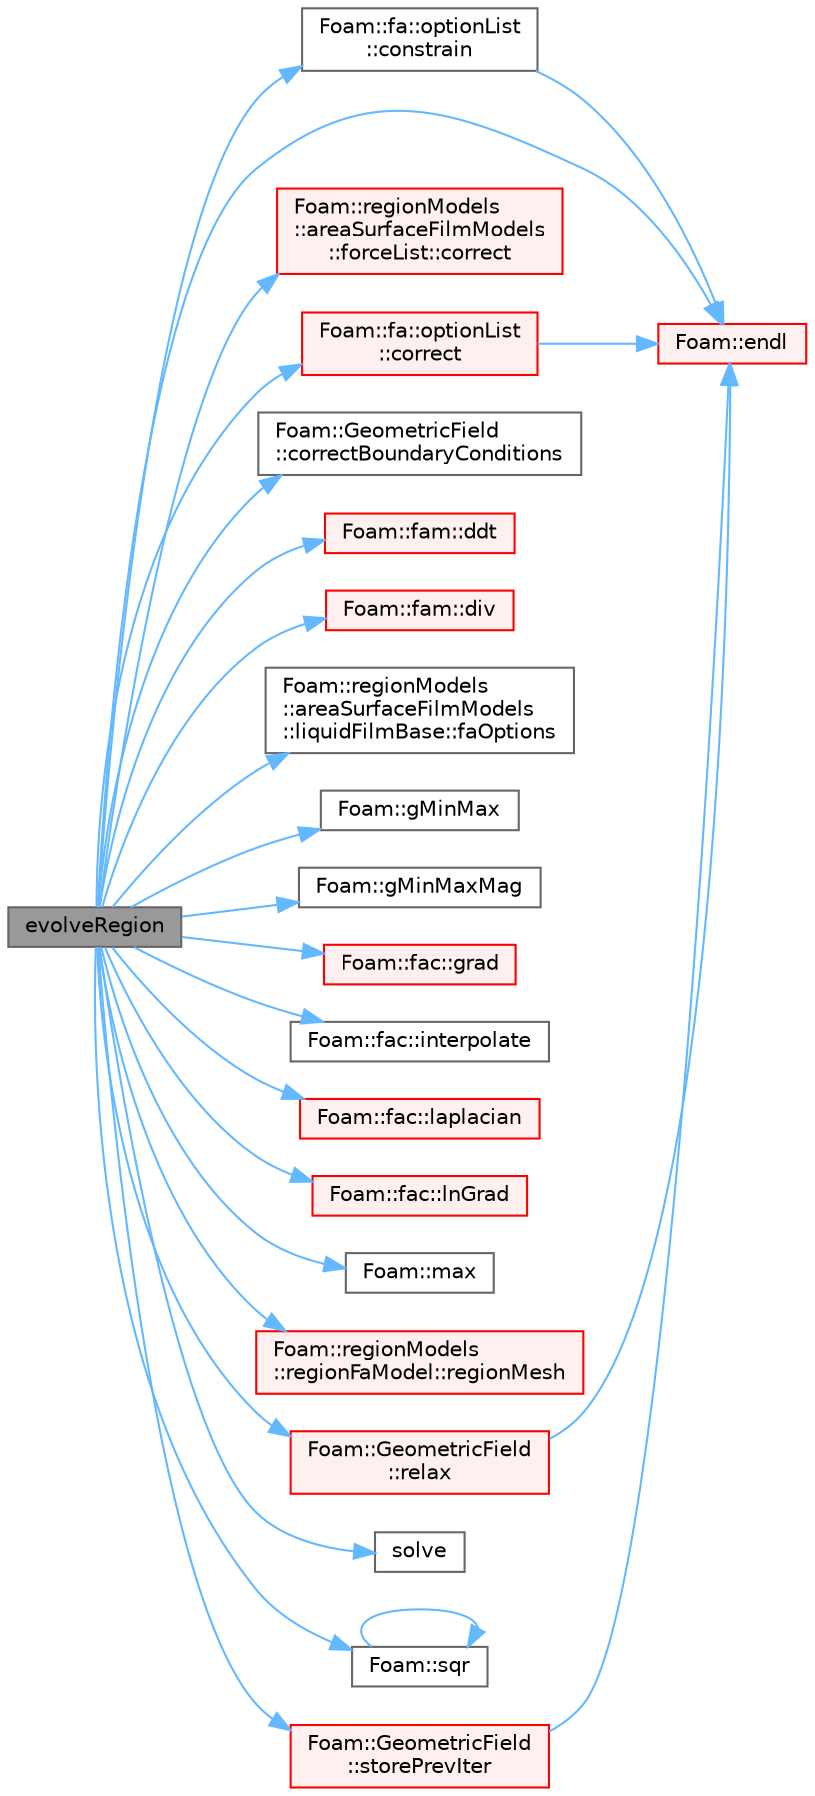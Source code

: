 digraph "evolveRegion"
{
 // LATEX_PDF_SIZE
  bgcolor="transparent";
  edge [fontname=Helvetica,fontsize=10,labelfontname=Helvetica,labelfontsize=10];
  node [fontname=Helvetica,fontsize=10,shape=box,height=0.2,width=0.4];
  rankdir="LR";
  Node1 [id="Node000001",label="evolveRegion",height=0.2,width=0.4,color="gray40", fillcolor="grey60", style="filled", fontcolor="black",tooltip=" "];
  Node1 -> Node2 [id="edge1_Node000001_Node000002",color="steelblue1",style="solid",tooltip=" "];
  Node2 [id="Node000002",label="Foam::fa::optionList\l::constrain",height=0.2,width=0.4,color="grey40", fillcolor="white", style="filled",URL="$classFoam_1_1fa_1_1optionList.html#a591264ca7f80febaf2b56c2d9d88aabc",tooltip=" "];
  Node2 -> Node3 [id="edge2_Node000002_Node000003",color="steelblue1",style="solid",tooltip=" "];
  Node3 [id="Node000003",label="Foam::endl",height=0.2,width=0.4,color="red", fillcolor="#FFF0F0", style="filled",URL="$namespaceFoam.html#a7d5eca45a323264dc5fe811500ebda47",tooltip=" "];
  Node1 -> Node7 [id="edge3_Node000001_Node000007",color="steelblue1",style="solid",tooltip=" "];
  Node7 [id="Node000007",label="Foam::regionModels\l::areaSurfaceFilmModels\l::forceList::correct",height=0.2,width=0.4,color="red", fillcolor="#FFF0F0", style="filled",URL="$classFoam_1_1regionModels_1_1areaSurfaceFilmModels_1_1forceList.html#a3af1d749358ac2f2da54da6e77c2a8df",tooltip=" "];
  Node1 -> Node10 [id="edge4_Node000001_Node000010",color="steelblue1",style="solid",tooltip=" "];
  Node10 [id="Node000010",label="Foam::fa::optionList\l::correct",height=0.2,width=0.4,color="red", fillcolor="#FFF0F0", style="filled",URL="$classFoam_1_1fa_1_1optionList.html#a308edeaa038c4b39361cc6406f345b7f",tooltip=" "];
  Node10 -> Node3 [id="edge5_Node000010_Node000003",color="steelblue1",style="solid",tooltip=" "];
  Node1 -> Node12 [id="edge6_Node000001_Node000012",color="steelblue1",style="solid",tooltip=" "];
  Node12 [id="Node000012",label="Foam::GeometricField\l::correctBoundaryConditions",height=0.2,width=0.4,color="grey40", fillcolor="white", style="filled",URL="$classFoam_1_1GeometricField.html#acaf6878ef900e593c4b20812f1b567d6",tooltip=" "];
  Node1 -> Node13 [id="edge7_Node000001_Node000013",color="steelblue1",style="solid",tooltip=" "];
  Node13 [id="Node000013",label="Foam::fam::ddt",height=0.2,width=0.4,color="red", fillcolor="#FFF0F0", style="filled",URL="$namespaceFoam_1_1fam.html#a918777ae433b7296c912bc65c501e91d",tooltip=" "];
  Node1 -> Node17 [id="edge8_Node000001_Node000017",color="steelblue1",style="solid",tooltip=" "];
  Node17 [id="Node000017",label="Foam::fam::div",height=0.2,width=0.4,color="red", fillcolor="#FFF0F0", style="filled",URL="$namespaceFoam_1_1fam.html#a328344ba271dc66eb956fefb91a4c62a",tooltip=" "];
  Node1 -> Node3 [id="edge9_Node000001_Node000003",color="steelblue1",style="solid",tooltip=" "];
  Node1 -> Node21 [id="edge10_Node000001_Node000021",color="steelblue1",style="solid",tooltip=" "];
  Node21 [id="Node000021",label="Foam::regionModels\l::areaSurfaceFilmModels\l::liquidFilmBase::faOptions",height=0.2,width=0.4,color="grey40", fillcolor="white", style="filled",URL="$classFoam_1_1regionModels_1_1areaSurfaceFilmModels_1_1liquidFilmBase.html#a6a510e4195457d6e99436b150778040d",tooltip=" "];
  Node1 -> Node22 [id="edge11_Node000001_Node000022",color="steelblue1",style="solid",tooltip=" "];
  Node22 [id="Node000022",label="Foam::gMinMax",height=0.2,width=0.4,color="grey40", fillcolor="white", style="filled",URL="$namespaceFoam.html#ab4f961652706030fe80781b2966f13b2",tooltip=" "];
  Node1 -> Node23 [id="edge12_Node000001_Node000023",color="steelblue1",style="solid",tooltip=" "];
  Node23 [id="Node000023",label="Foam::gMinMaxMag",height=0.2,width=0.4,color="grey40", fillcolor="white", style="filled",URL="$namespaceFoam.html#a72d76682371485fa1df35080ab27b153",tooltip=" "];
  Node1 -> Node24 [id="edge13_Node000001_Node000024",color="steelblue1",style="solid",tooltip=" "];
  Node24 [id="Node000024",label="Foam::fac::grad",height=0.2,width=0.4,color="red", fillcolor="#FFF0F0", style="filled",URL="$namespaceFoam_1_1fac.html#ae193a6a9bc55bbe3f7c020e572915a95",tooltip=" "];
  Node1 -> Node28 [id="edge14_Node000001_Node000028",color="steelblue1",style="solid",tooltip=" "];
  Node28 [id="Node000028",label="Foam::fac::interpolate",height=0.2,width=0.4,color="grey40", fillcolor="white", style="filled",URL="$namespaceFoam_1_1fac.html#a6e716f7d70ada68b3a2ee0b0176d3c97",tooltip=" "];
  Node1 -> Node29 [id="edge15_Node000001_Node000029",color="steelblue1",style="solid",tooltip=" "];
  Node29 [id="Node000029",label="Foam::fac::laplacian",height=0.2,width=0.4,color="red", fillcolor="#FFF0F0", style="filled",URL="$namespaceFoam_1_1fac.html#a483397626a01971d18ffbb3b39e12c1d",tooltip=" "];
  Node1 -> Node31 [id="edge16_Node000001_Node000031",color="steelblue1",style="solid",tooltip=" "];
  Node31 [id="Node000031",label="Foam::fac::lnGrad",height=0.2,width=0.4,color="red", fillcolor="#FFF0F0", style="filled",URL="$namespaceFoam_1_1fac.html#a8481070ee54b13353f058f9582463c8b",tooltip=" "];
  Node1 -> Node33 [id="edge17_Node000001_Node000033",color="steelblue1",style="solid",tooltip=" "];
  Node33 [id="Node000033",label="Foam::max",height=0.2,width=0.4,color="grey40", fillcolor="white", style="filled",URL="$namespaceFoam.html#a0e0c00c14acbabe88eec56a8b0fa2806",tooltip=" "];
  Node1 -> Node34 [id="edge18_Node000001_Node000034",color="steelblue1",style="solid",tooltip=" "];
  Node34 [id="Node000034",label="Foam::regionModels\l::regionFaModel::regionMesh",height=0.2,width=0.4,color="red", fillcolor="#FFF0F0", style="filled",URL="$classFoam_1_1regionModels_1_1regionFaModel.html#ad64b28ffbd27061560e954a8ae090062",tooltip=" "];
  Node1 -> Node37 [id="edge19_Node000001_Node000037",color="steelblue1",style="solid",tooltip=" "];
  Node37 [id="Node000037",label="Foam::GeometricField\l::relax",height=0.2,width=0.4,color="red", fillcolor="#FFF0F0", style="filled",URL="$classFoam_1_1GeometricField.html#a06343b944c91a56352ebf646011c212e",tooltip=" "];
  Node37 -> Node3 [id="edge20_Node000037_Node000003",color="steelblue1",style="solid",tooltip=" "];
  Node1 -> Node39 [id="edge21_Node000001_Node000039",color="steelblue1",style="solid",tooltip=" "];
  Node39 [id="Node000039",label="solve",height=0.2,width=0.4,color="grey40", fillcolor="white", style="filled",URL="$solveBulkSurfactant_8H.html#a4ed43d58a6754059fa012bd273d05e33",tooltip=" "];
  Node1 -> Node40 [id="edge22_Node000001_Node000040",color="steelblue1",style="solid",tooltip=" "];
  Node40 [id="Node000040",label="Foam::sqr",height=0.2,width=0.4,color="grey40", fillcolor="white", style="filled",URL="$namespaceFoam.html#a277dc11c581d53826ab5090b08f3b17b",tooltip=" "];
  Node40 -> Node40 [id="edge23_Node000040_Node000040",color="steelblue1",style="solid",tooltip=" "];
  Node1 -> Node41 [id="edge24_Node000001_Node000041",color="steelblue1",style="solid",tooltip=" "];
  Node41 [id="Node000041",label="Foam::GeometricField\l::storePrevIter",height=0.2,width=0.4,color="red", fillcolor="#FFF0F0", style="filled",URL="$classFoam_1_1GeometricField.html#ac10fc334af518505a85e50856fc56f84",tooltip=" "];
  Node41 -> Node3 [id="edge25_Node000041_Node000003",color="steelblue1",style="solid",tooltip=" "];
}
